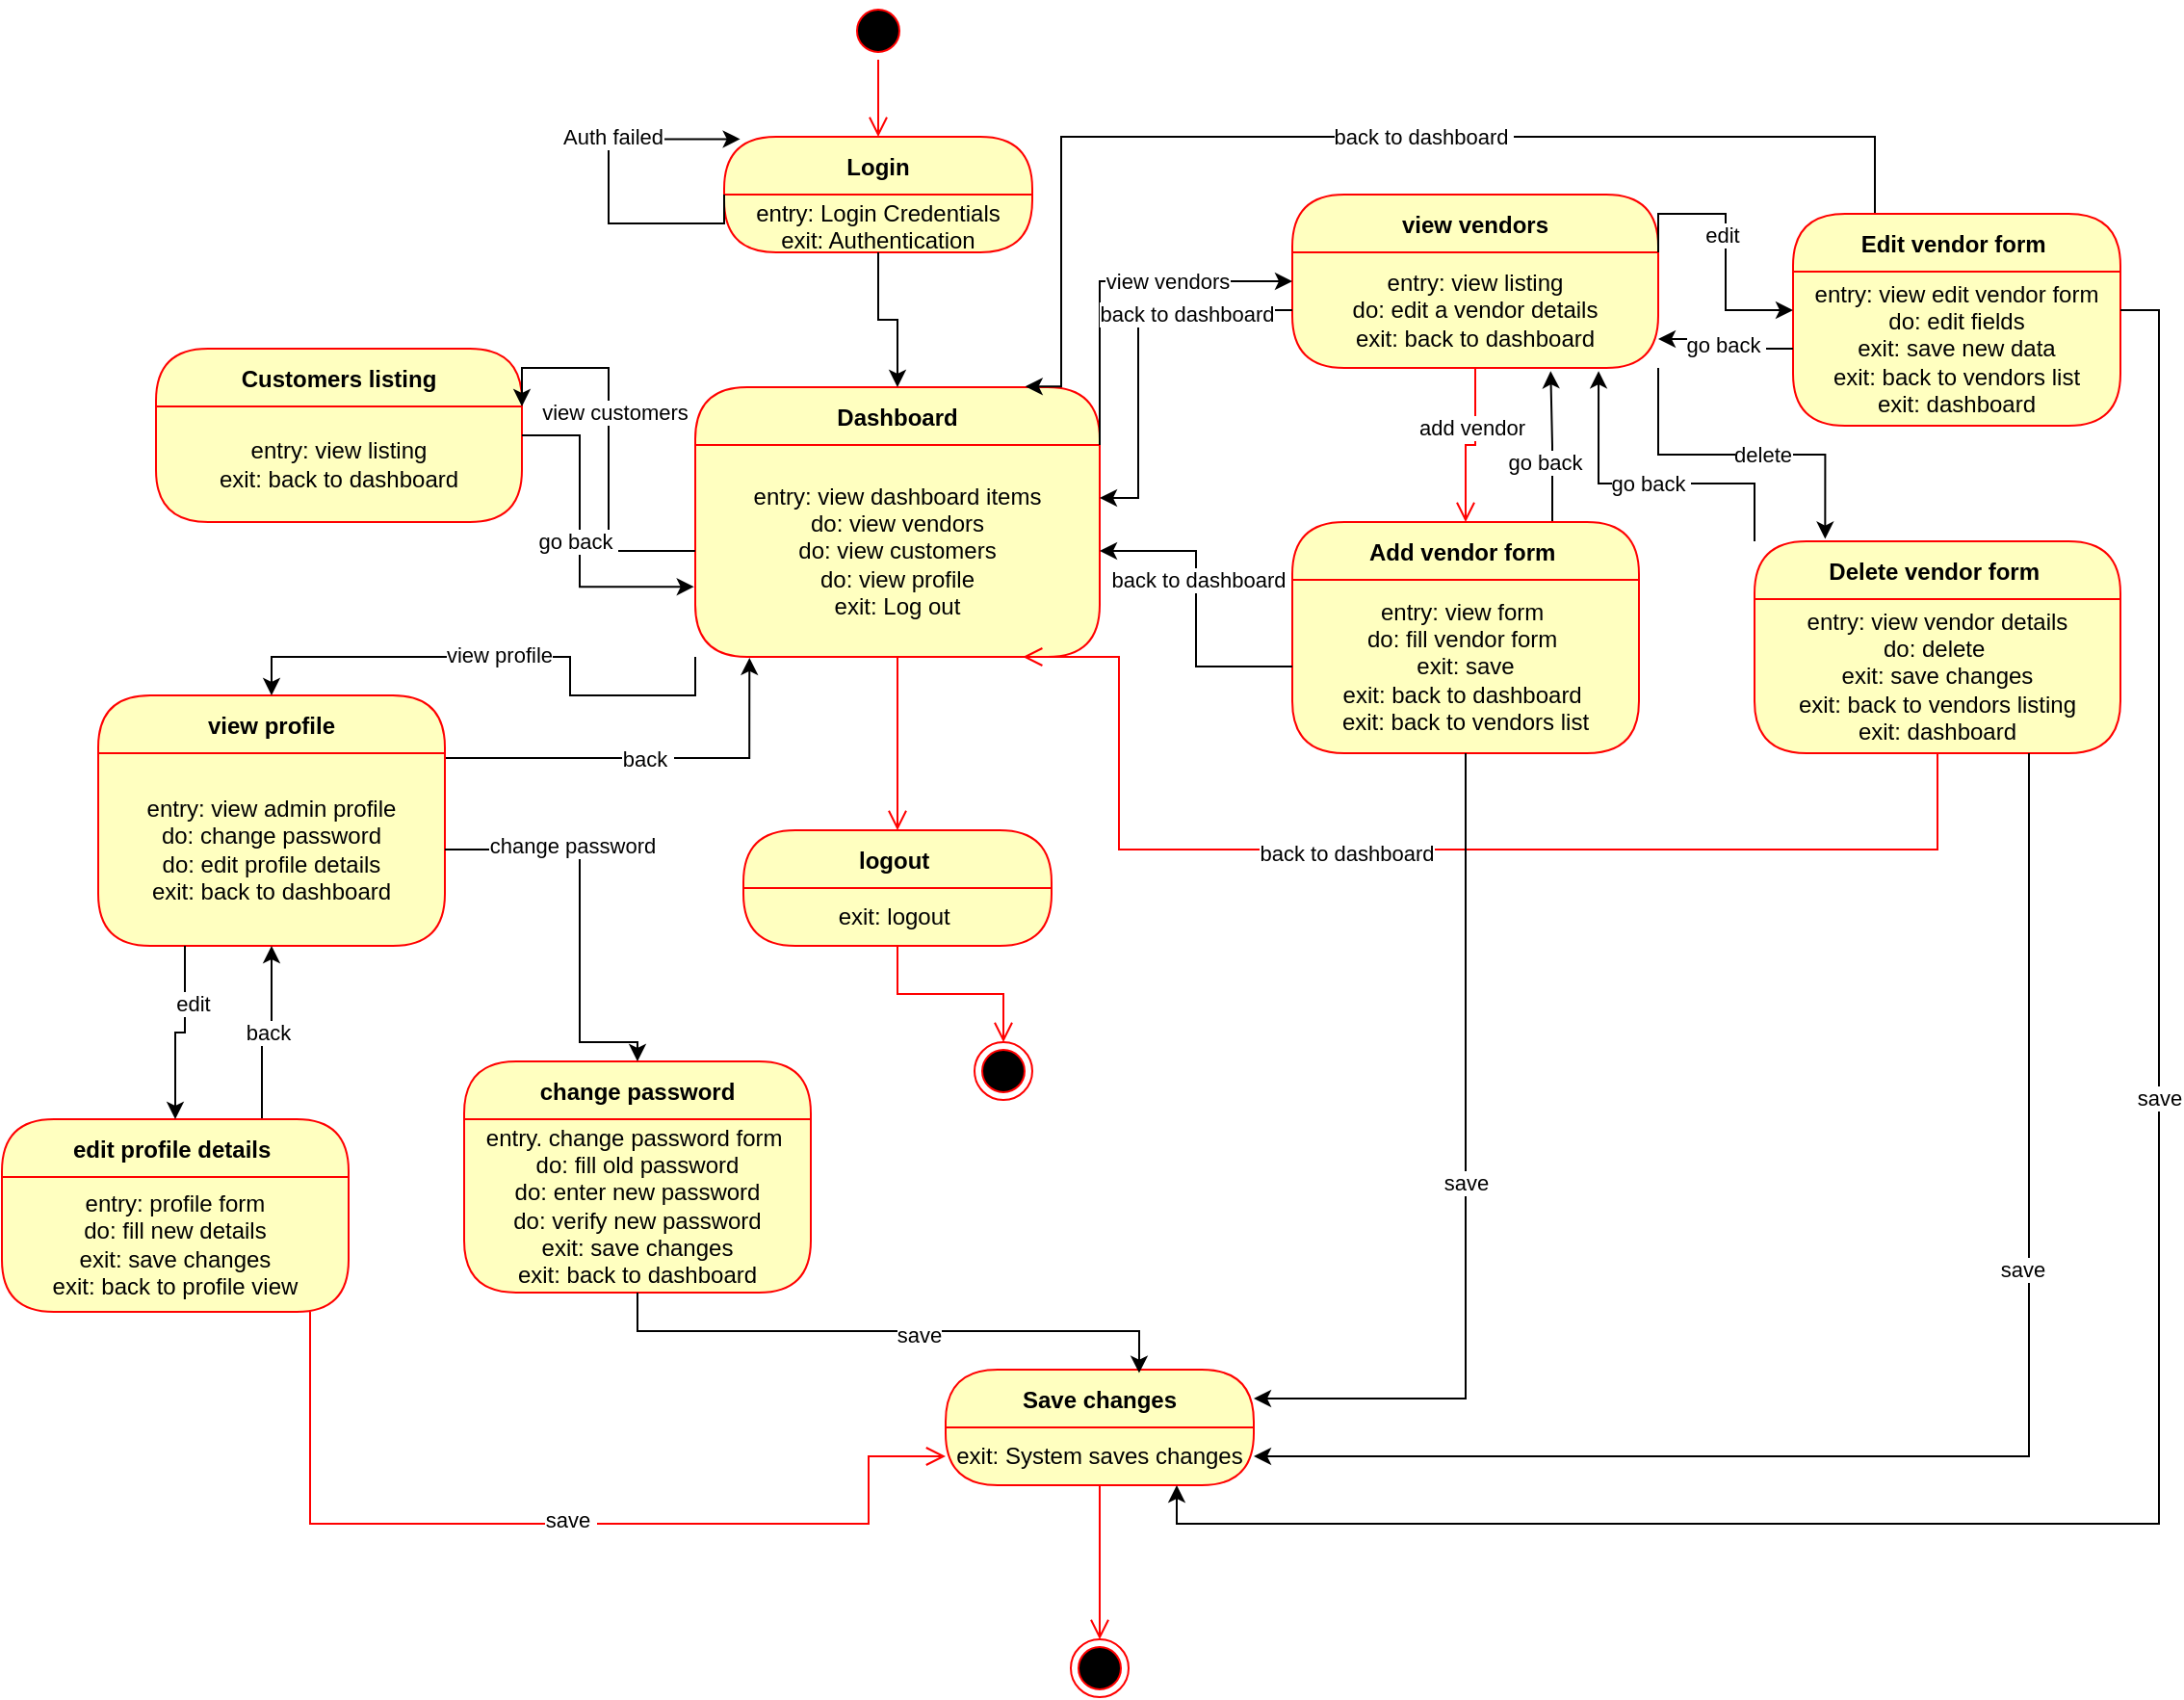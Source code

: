 <mxfile version="21.3.6" type="google">
  <diagram name="Page-1" id="hFnlHsqhcs--l077WpUO">
    <mxGraphModel grid="1" page="1" gridSize="10" guides="1" tooltips="1" connect="1" arrows="1" fold="1" pageScale="1" pageWidth="850" pageHeight="1100" math="0" shadow="0">
      <root>
        <mxCell id="0" />
        <mxCell id="1" parent="0" />
        <mxCell id="07wMCSE9xlJABw34Jzyn-1" value="" style="ellipse;html=1;shape=startState;fillColor=#000000;strokeColor=#ff0000;" vertex="1" parent="1">
          <mxGeometry x="410" y="20" width="30" height="30" as="geometry" />
        </mxCell>
        <mxCell id="07wMCSE9xlJABw34Jzyn-2" value="" style="edgeStyle=orthogonalEdgeStyle;html=1;verticalAlign=bottom;endArrow=open;endSize=8;strokeColor=#ff0000;rounded=0;" edge="1" parent="1" source="07wMCSE9xlJABw34Jzyn-1" target="07wMCSE9xlJABw34Jzyn-3">
          <mxGeometry relative="1" as="geometry">
            <mxPoint x="165" y="100" as="targetPoint" />
          </mxGeometry>
        </mxCell>
        <mxCell id="07wMCSE9xlJABw34Jzyn-3" value="Login" style="swimlane;fontStyle=1;align=center;verticalAlign=middle;childLayout=stackLayout;horizontal=1;startSize=30;horizontalStack=0;resizeParent=0;resizeLast=1;container=0;fontColor=#000000;collapsible=0;rounded=1;arcSize=30;strokeColor=#ff0000;fillColor=#ffffc0;swimlaneFillColor=#ffffc0;dropTarget=0;" vertex="1" parent="1">
          <mxGeometry x="345" y="90" width="160" height="60" as="geometry" />
        </mxCell>
        <mxCell id="07wMCSE9xlJABw34Jzyn-4" style="edgeStyle=orthogonalEdgeStyle;rounded=0;orthogonalLoop=1;jettySize=auto;html=1;exitX=0;exitY=0;exitDx=0;exitDy=0;entryX=0.052;entryY=0.02;entryDx=0;entryDy=0;entryPerimeter=0;" edge="1" parent="07wMCSE9xlJABw34Jzyn-3" source="07wMCSE9xlJABw34Jzyn-6" target="07wMCSE9xlJABw34Jzyn-3">
          <mxGeometry relative="1" as="geometry">
            <Array as="points">
              <mxPoint y="45" />
              <mxPoint x="-60" y="45" />
              <mxPoint x="-60" y="1" />
            </Array>
          </mxGeometry>
        </mxCell>
        <mxCell id="07wMCSE9xlJABw34Jzyn-5" value="Auth failed" style="edgeLabel;html=1;align=center;verticalAlign=middle;resizable=0;points=[];" connectable="0" vertex="1" parent="07wMCSE9xlJABw34Jzyn-4">
          <mxGeometry x="0.294" y="1" relative="1" as="geometry">
            <mxPoint as="offset" />
          </mxGeometry>
        </mxCell>
        <mxCell id="07wMCSE9xlJABw34Jzyn-6" value="entry: Login Credentials&lt;br&gt;exit: Authentication succesful&amp;nbsp;" style="text;html=1;strokeColor=none;fillColor=none;align=center;verticalAlign=middle;spacingLeft=4;spacingRight=4;whiteSpace=wrap;overflow=hidden;rotatable=0;fontColor=#000000;" vertex="1" parent="07wMCSE9xlJABw34Jzyn-3">
          <mxGeometry y="30" width="160" height="30" as="geometry" />
        </mxCell>
        <mxCell id="07wMCSE9xlJABw34Jzyn-8" value="Dashboard" style="swimlane;fontStyle=1;align=center;verticalAlign=middle;childLayout=stackLayout;horizontal=1;startSize=30;horizontalStack=0;resizeParent=0;resizeLast=1;container=0;fontColor=#000000;collapsible=0;rounded=1;arcSize=30;strokeColor=#ff0000;fillColor=#ffffc0;swimlaneFillColor=#ffffc0;dropTarget=0;" vertex="1" parent="1">
          <mxGeometry x="330" y="220" width="210" height="140" as="geometry" />
        </mxCell>
        <mxCell id="07wMCSE9xlJABw34Jzyn-9" value="entry: view dashboard items&lt;br&gt;do: view vendors&lt;br&gt;do: view customers&lt;br&gt;do: view profile&lt;br&gt;exit: Log out" style="text;html=1;strokeColor=none;fillColor=none;align=center;verticalAlign=middle;spacingLeft=4;spacingRight=4;whiteSpace=wrap;overflow=hidden;rotatable=0;fontColor=#000000;" vertex="1" parent="07wMCSE9xlJABw34Jzyn-8">
          <mxGeometry y="30" width="210" height="110" as="geometry" />
        </mxCell>
        <mxCell id="07wMCSE9xlJABw34Jzyn-10" value="" style="edgeStyle=orthogonalEdgeStyle;html=1;verticalAlign=bottom;endArrow=open;endSize=8;strokeColor=#ff0000;rounded=0;" edge="1" parent="1" source="07wMCSE9xlJABw34Jzyn-8" target="07wMCSE9xlJABw34Jzyn-92">
          <mxGeometry relative="1" as="geometry">
            <mxPoint x="425" y="420" as="targetPoint" />
            <Array as="points" />
          </mxGeometry>
        </mxCell>
        <mxCell id="07wMCSE9xlJABw34Jzyn-11" style="edgeStyle=orthogonalEdgeStyle;rounded=0;orthogonalLoop=1;jettySize=auto;html=1;exitX=0.5;exitY=1;exitDx=0;exitDy=0;" edge="1" parent="1" source="07wMCSE9xlJABw34Jzyn-6" target="07wMCSE9xlJABw34Jzyn-8">
          <mxGeometry relative="1" as="geometry" />
        </mxCell>
        <mxCell id="07wMCSE9xlJABw34Jzyn-29" style="edgeStyle=orthogonalEdgeStyle;rounded=0;orthogonalLoop=1;jettySize=auto;html=1;exitX=0.75;exitY=0;exitDx=0;exitDy=0;entryX=0.706;entryY=1.027;entryDx=0;entryDy=0;entryPerimeter=0;" edge="1" parent="1" source="07wMCSE9xlJABw34Jzyn-12" target="07wMCSE9xlJABw34Jzyn-20">
          <mxGeometry relative="1" as="geometry" />
        </mxCell>
        <mxCell id="07wMCSE9xlJABw34Jzyn-53" value="go back" style="edgeLabel;html=1;align=center;verticalAlign=middle;resizable=0;points=[];" connectable="0" vertex="1" parent="07wMCSE9xlJABw34Jzyn-29">
          <mxGeometry x="-0.218" y="4" relative="1" as="geometry">
            <mxPoint as="offset" />
          </mxGeometry>
        </mxCell>
        <mxCell id="07wMCSE9xlJABw34Jzyn-12" value="Add vendor form " style="swimlane;fontStyle=1;align=center;verticalAlign=middle;childLayout=stackLayout;horizontal=1;startSize=30;horizontalStack=0;resizeParent=0;resizeLast=1;container=0;fontColor=#000000;collapsible=0;rounded=1;arcSize=30;strokeColor=#ff0000;fillColor=#ffffc0;swimlaneFillColor=#ffffc0;dropTarget=0;" vertex="1" parent="1">
          <mxGeometry x="640" y="290" width="180" height="120" as="geometry" />
        </mxCell>
        <mxCell id="07wMCSE9xlJABw34Jzyn-13" value="entry: view form&amp;nbsp;&lt;br&gt;do: fill vendor form&amp;nbsp;&lt;br&gt;exit: save&lt;br&gt;exit: back to dashboard&amp;nbsp;&lt;br&gt;exit: back to vendors list" style="text;html=1;strokeColor=none;fillColor=none;align=center;verticalAlign=middle;spacingLeft=4;spacingRight=4;whiteSpace=wrap;overflow=hidden;rotatable=0;fontColor=#000000;" vertex="1" parent="07wMCSE9xlJABw34Jzyn-12">
          <mxGeometry y="30" width="180" height="90" as="geometry" />
        </mxCell>
        <mxCell id="07wMCSE9xlJABw34Jzyn-19" value="view vendors" style="swimlane;fontStyle=1;align=center;verticalAlign=middle;childLayout=stackLayout;horizontal=1;startSize=30;horizontalStack=0;resizeParent=0;resizeLast=1;container=0;fontColor=#000000;collapsible=0;rounded=1;arcSize=30;strokeColor=#ff0000;fillColor=#ffffc0;swimlaneFillColor=#ffffc0;dropTarget=0;" vertex="1" parent="1">
          <mxGeometry x="640" y="120" width="190" height="90" as="geometry" />
        </mxCell>
        <mxCell id="07wMCSE9xlJABw34Jzyn-20" value="entry: view listing&lt;br&gt;do: edit a vendor details&lt;br&gt;exit: back to dashboard" style="text;html=1;strokeColor=none;fillColor=none;align=center;verticalAlign=middle;spacingLeft=4;spacingRight=4;whiteSpace=wrap;overflow=hidden;rotatable=0;fontColor=#000000;" vertex="1" parent="07wMCSE9xlJABw34Jzyn-19">
          <mxGeometry y="30" width="190" height="60" as="geometry" />
        </mxCell>
        <mxCell id="07wMCSE9xlJABw34Jzyn-21" value="add vendor" style="edgeStyle=orthogonalEdgeStyle;html=1;verticalAlign=bottom;endArrow=open;endSize=8;strokeColor=#ff0000;rounded=0;entryX=0.5;entryY=0;entryDx=0;entryDy=0;" edge="1" parent="1" source="07wMCSE9xlJABw34Jzyn-19" target="07wMCSE9xlJABw34Jzyn-12">
          <mxGeometry relative="1" as="geometry">
            <mxPoint x="720" y="280" as="targetPoint" />
          </mxGeometry>
        </mxCell>
        <mxCell id="07wMCSE9xlJABw34Jzyn-26" style="edgeStyle=orthogonalEdgeStyle;rounded=0;orthogonalLoop=1;jettySize=auto;html=1;exitX=1;exitY=0;exitDx=0;exitDy=0;entryX=0;entryY=0.25;entryDx=0;entryDy=0;" edge="1" parent="1" source="07wMCSE9xlJABw34Jzyn-9" target="07wMCSE9xlJABw34Jzyn-20">
          <mxGeometry relative="1" as="geometry" />
        </mxCell>
        <mxCell id="07wMCSE9xlJABw34Jzyn-49" value="view vendors" style="edgeLabel;html=1;align=center;verticalAlign=middle;resizable=0;points=[];" connectable="0" vertex="1" parent="07wMCSE9xlJABw34Jzyn-26">
          <mxGeometry x="0.297" relative="1" as="geometry">
            <mxPoint as="offset" />
          </mxGeometry>
        </mxCell>
        <mxCell id="07wMCSE9xlJABw34Jzyn-27" style="edgeStyle=orthogonalEdgeStyle;rounded=0;orthogonalLoop=1;jettySize=auto;html=1;exitX=0;exitY=0.5;exitDx=0;exitDy=0;entryX=1;entryY=0.25;entryDx=0;entryDy=0;" edge="1" parent="1" source="07wMCSE9xlJABw34Jzyn-20" target="07wMCSE9xlJABw34Jzyn-9">
          <mxGeometry relative="1" as="geometry">
            <Array as="points">
              <mxPoint x="560" y="180" />
              <mxPoint x="560" y="278" />
            </Array>
          </mxGeometry>
        </mxCell>
        <mxCell id="07wMCSE9xlJABw34Jzyn-50" value="back to dashboard" style="edgeLabel;html=1;align=center;verticalAlign=middle;resizable=0;points=[];" connectable="0" vertex="1" parent="07wMCSE9xlJABw34Jzyn-27">
          <mxGeometry x="-0.443" y="2" relative="1" as="geometry">
            <mxPoint as="offset" />
          </mxGeometry>
        </mxCell>
        <mxCell id="07wMCSE9xlJABw34Jzyn-30" style="edgeStyle=orthogonalEdgeStyle;rounded=0;orthogonalLoop=1;jettySize=auto;html=1;exitX=0;exitY=0.5;exitDx=0;exitDy=0;entryX=1;entryY=0.5;entryDx=0;entryDy=0;" edge="1" parent="1" source="07wMCSE9xlJABw34Jzyn-13" target="07wMCSE9xlJABw34Jzyn-9">
          <mxGeometry relative="1" as="geometry" />
        </mxCell>
        <mxCell id="07wMCSE9xlJABw34Jzyn-51" value="back to dashboard" style="edgeLabel;html=1;align=center;verticalAlign=middle;resizable=0;points=[];" connectable="0" vertex="1" parent="07wMCSE9xlJABw34Jzyn-30">
          <mxGeometry x="0.188" y="-1" relative="1" as="geometry">
            <mxPoint as="offset" />
          </mxGeometry>
        </mxCell>
        <mxCell id="07wMCSE9xlJABw34Jzyn-36" style="edgeStyle=orthogonalEdgeStyle;rounded=0;orthogonalLoop=1;jettySize=auto;html=1;exitX=0.25;exitY=0;exitDx=0;exitDy=0;entryX=0.816;entryY=-0.003;entryDx=0;entryDy=0;entryPerimeter=0;" edge="1" parent="1" source="07wMCSE9xlJABw34Jzyn-31" target="07wMCSE9xlJABw34Jzyn-8">
          <mxGeometry relative="1" as="geometry">
            <Array as="points">
              <mxPoint x="943" y="90" />
              <mxPoint x="520" y="90" />
              <mxPoint x="520" y="220" />
            </Array>
          </mxGeometry>
        </mxCell>
        <mxCell id="07wMCSE9xlJABw34Jzyn-37" value="back to dashboard&amp;nbsp;" style="edgeLabel;html=1;align=center;verticalAlign=middle;resizable=0;points=[];" connectable="0" vertex="1" parent="07wMCSE9xlJABw34Jzyn-36">
          <mxGeometry x="-0.098" relative="1" as="geometry">
            <mxPoint x="1" as="offset" />
          </mxGeometry>
        </mxCell>
        <mxCell id="07wMCSE9xlJABw34Jzyn-31" value="Edit vendor form " style="swimlane;fontStyle=1;align=center;verticalAlign=middle;childLayout=stackLayout;horizontal=1;startSize=30;horizontalStack=0;resizeParent=0;resizeLast=1;container=0;fontColor=#000000;collapsible=0;rounded=1;arcSize=30;strokeColor=#ff0000;fillColor=#ffffc0;swimlaneFillColor=#ffffc0;dropTarget=0;" vertex="1" parent="1">
          <mxGeometry x="900" y="130" width="170" height="110" as="geometry" />
        </mxCell>
        <mxCell id="07wMCSE9xlJABw34Jzyn-32" value="entry: view edit vendor form&lt;br&gt;do: edit fields&lt;br&gt;exit: save new data&lt;br&gt;exit: back to vendors list&lt;br&gt;exit: dashboard" style="text;html=1;strokeColor=none;fillColor=none;align=center;verticalAlign=middle;spacingLeft=4;spacingRight=4;whiteSpace=wrap;overflow=hidden;rotatable=0;fontColor=#000000;" vertex="1" parent="07wMCSE9xlJABw34Jzyn-31">
          <mxGeometry y="30" width="170" height="80" as="geometry" />
        </mxCell>
        <mxCell id="07wMCSE9xlJABw34Jzyn-34" style="edgeStyle=orthogonalEdgeStyle;rounded=0;orthogonalLoop=1;jettySize=auto;html=1;exitX=1;exitY=0;exitDx=0;exitDy=0;entryX=0;entryY=0.25;entryDx=0;entryDy=0;" edge="1" parent="1" source="07wMCSE9xlJABw34Jzyn-20" target="07wMCSE9xlJABw34Jzyn-32">
          <mxGeometry relative="1" as="geometry" />
        </mxCell>
        <mxCell id="07wMCSE9xlJABw34Jzyn-54" value="edit" style="edgeLabel;html=1;align=center;verticalAlign=middle;resizable=0;points=[];" connectable="0" vertex="1" parent="07wMCSE9xlJABw34Jzyn-34">
          <mxGeometry x="-0.057" y="-2" relative="1" as="geometry">
            <mxPoint as="offset" />
          </mxGeometry>
        </mxCell>
        <mxCell id="07wMCSE9xlJABw34Jzyn-35" value="go back&amp;nbsp;" style="edgeStyle=orthogonalEdgeStyle;rounded=0;orthogonalLoop=1;jettySize=auto;html=1;exitX=0;exitY=0.5;exitDx=0;exitDy=0;entryX=1;entryY=0.75;entryDx=0;entryDy=0;" edge="1" parent="1" source="07wMCSE9xlJABw34Jzyn-32" target="07wMCSE9xlJABw34Jzyn-20">
          <mxGeometry relative="1" as="geometry" />
        </mxCell>
        <mxCell id="07wMCSE9xlJABw34Jzyn-42" value="go back&amp;nbsp;" style="edgeStyle=orthogonalEdgeStyle;rounded=0;orthogonalLoop=1;jettySize=auto;html=1;exitX=0;exitY=0;exitDx=0;exitDy=0;entryX=0.837;entryY=1.027;entryDx=0;entryDy=0;entryPerimeter=0;" edge="1" parent="1" source="07wMCSE9xlJABw34Jzyn-38" target="07wMCSE9xlJABw34Jzyn-20">
          <mxGeometry relative="1" as="geometry">
            <Array as="points">
              <mxPoint x="880" y="270" />
              <mxPoint x="799" y="270" />
            </Array>
          </mxGeometry>
        </mxCell>
        <mxCell id="07wMCSE9xlJABw34Jzyn-38" value="Delete vendor form " style="swimlane;fontStyle=1;align=center;verticalAlign=middle;childLayout=stackLayout;horizontal=1;startSize=30;horizontalStack=0;resizeParent=0;resizeLast=1;container=0;fontColor=#000000;collapsible=0;rounded=1;arcSize=30;strokeColor=#ff0000;fillColor=#ffffc0;swimlaneFillColor=#ffffc0;dropTarget=0;" vertex="1" parent="1">
          <mxGeometry x="880" y="300" width="190" height="110" as="geometry" />
        </mxCell>
        <mxCell id="07wMCSE9xlJABw34Jzyn-39" value="entry: view vendor details&lt;br&gt;do: delete&amp;nbsp;&lt;br&gt;exit: save changes&lt;br&gt;exit: back to vendors listing&lt;br&gt;exit: dashboard" style="text;html=1;strokeColor=none;fillColor=none;align=center;verticalAlign=middle;spacingLeft=4;spacingRight=4;whiteSpace=wrap;overflow=hidden;rotatable=0;fontColor=#000000;" vertex="1" parent="07wMCSE9xlJABw34Jzyn-38">
          <mxGeometry y="30" width="190" height="80" as="geometry" />
        </mxCell>
        <mxCell id="07wMCSE9xlJABw34Jzyn-40" value="" style="edgeStyle=orthogonalEdgeStyle;html=1;verticalAlign=bottom;endArrow=open;endSize=8;strokeColor=#ff0000;rounded=0;entryX=0.81;entryY=1;entryDx=0;entryDy=0;entryPerimeter=0;" edge="1" parent="1" source="07wMCSE9xlJABw34Jzyn-38" target="07wMCSE9xlJABw34Jzyn-9">
          <mxGeometry relative="1" as="geometry">
            <mxPoint x="720" y="510" as="targetPoint" />
            <Array as="points">
              <mxPoint x="975" y="460" />
              <mxPoint x="550" y="460" />
              <mxPoint x="550" y="360" />
            </Array>
          </mxGeometry>
        </mxCell>
        <mxCell id="07wMCSE9xlJABw34Jzyn-52" value="back to dashboard" style="edgeLabel;html=1;align=center;verticalAlign=middle;resizable=0;points=[];" connectable="0" vertex="1" parent="07wMCSE9xlJABw34Jzyn-40">
          <mxGeometry x="0.143" y="2" relative="1" as="geometry">
            <mxPoint as="offset" />
          </mxGeometry>
        </mxCell>
        <mxCell id="07wMCSE9xlJABw34Jzyn-41" style="edgeStyle=orthogonalEdgeStyle;rounded=0;orthogonalLoop=1;jettySize=auto;html=1;exitX=1;exitY=1;exitDx=0;exitDy=0;entryX=0.193;entryY=-0.011;entryDx=0;entryDy=0;entryPerimeter=0;" edge="1" parent="1" source="07wMCSE9xlJABw34Jzyn-20" target="07wMCSE9xlJABw34Jzyn-38">
          <mxGeometry relative="1" as="geometry" />
        </mxCell>
        <mxCell id="07wMCSE9xlJABw34Jzyn-55" value="delete" style="edgeLabel;html=1;align=center;verticalAlign=middle;resizable=0;points=[];" connectable="0" vertex="1" parent="07wMCSE9xlJABw34Jzyn-41">
          <mxGeometry x="0.128" relative="1" as="geometry">
            <mxPoint as="offset" />
          </mxGeometry>
        </mxCell>
        <mxCell id="07wMCSE9xlJABw34Jzyn-43" value="Customers listing" style="swimlane;fontStyle=1;align=center;verticalAlign=middle;childLayout=stackLayout;horizontal=1;startSize=30;horizontalStack=0;resizeParent=0;resizeLast=1;container=0;fontColor=#000000;collapsible=0;rounded=1;arcSize=30;strokeColor=#ff0000;fillColor=#ffffc0;swimlaneFillColor=#ffffc0;dropTarget=0;" vertex="1" parent="1">
          <mxGeometry x="50" y="200" width="190" height="90" as="geometry" />
        </mxCell>
        <mxCell id="07wMCSE9xlJABw34Jzyn-44" value="entry: view listing&lt;br&gt;exit: back to dashboard" style="text;html=1;strokeColor=none;fillColor=none;align=center;verticalAlign=middle;spacingLeft=4;spacingRight=4;whiteSpace=wrap;overflow=hidden;rotatable=0;fontColor=#000000;" vertex="1" parent="07wMCSE9xlJABw34Jzyn-43">
          <mxGeometry y="30" width="190" height="60" as="geometry" />
        </mxCell>
        <mxCell id="07wMCSE9xlJABw34Jzyn-45" value="entry: view listing&lt;br&gt;do: edit a vendor details&lt;br&gt;exit: back to dashboard" style="text;html=1;strokeColor=none;fillColor=none;align=center;verticalAlign=middle;spacingLeft=4;spacingRight=4;whiteSpace=wrap;overflow=hidden;rotatable=0;fontColor=#000000;" vertex="1" parent="07wMCSE9xlJABw34Jzyn-43">
          <mxGeometry y="90" width="190" as="geometry" />
        </mxCell>
        <mxCell id="07wMCSE9xlJABw34Jzyn-46" style="edgeStyle=orthogonalEdgeStyle;rounded=0;orthogonalLoop=1;jettySize=auto;html=1;exitX=0;exitY=0.5;exitDx=0;exitDy=0;entryX=1;entryY=0;entryDx=0;entryDy=0;" edge="1" parent="1" source="07wMCSE9xlJABw34Jzyn-9" target="07wMCSE9xlJABw34Jzyn-44">
          <mxGeometry relative="1" as="geometry" />
        </mxCell>
        <mxCell id="07wMCSE9xlJABw34Jzyn-56" value="view customers" style="edgeLabel;html=1;align=center;verticalAlign=middle;resizable=0;points=[];" connectable="0" vertex="1" parent="07wMCSE9xlJABw34Jzyn-46">
          <mxGeometry x="0.145" y="-3" relative="1" as="geometry">
            <mxPoint as="offset" />
          </mxGeometry>
        </mxCell>
        <mxCell id="07wMCSE9xlJABw34Jzyn-48" style="edgeStyle=orthogonalEdgeStyle;rounded=0;orthogonalLoop=1;jettySize=auto;html=1;exitX=1;exitY=0.25;exitDx=0;exitDy=0;entryX=-0.003;entryY=0.669;entryDx=0;entryDy=0;entryPerimeter=0;" edge="1" parent="1" source="07wMCSE9xlJABw34Jzyn-44" target="07wMCSE9xlJABw34Jzyn-9">
          <mxGeometry relative="1" as="geometry">
            <Array as="points">
              <mxPoint x="270" y="245" />
              <mxPoint x="270" y="324" />
            </Array>
          </mxGeometry>
        </mxCell>
        <mxCell id="07wMCSE9xlJABw34Jzyn-57" value="go back&amp;nbsp;" style="edgeLabel;html=1;align=center;verticalAlign=middle;resizable=0;points=[];" connectable="0" vertex="1" parent="07wMCSE9xlJABw34Jzyn-48">
          <mxGeometry x="0.007" y="-1" relative="1" as="geometry">
            <mxPoint as="offset" />
          </mxGeometry>
        </mxCell>
        <mxCell id="07wMCSE9xlJABw34Jzyn-62" value="back&amp;nbsp;" style="edgeStyle=orthogonalEdgeStyle;rounded=0;orthogonalLoop=1;jettySize=auto;html=1;exitX=1;exitY=0.25;exitDx=0;exitDy=0;entryX=0.134;entryY=1.004;entryDx=0;entryDy=0;entryPerimeter=0;" edge="1" parent="1" source="07wMCSE9xlJABw34Jzyn-58" target="07wMCSE9xlJABw34Jzyn-9">
          <mxGeometry relative="1" as="geometry" />
        </mxCell>
        <mxCell id="07wMCSE9xlJABw34Jzyn-58" value="view profile" style="swimlane;fontStyle=1;align=center;verticalAlign=middle;childLayout=stackLayout;horizontal=1;startSize=30;horizontalStack=0;resizeParent=0;resizeLast=1;container=0;fontColor=#000000;collapsible=0;rounded=1;arcSize=30;strokeColor=#ff0000;fillColor=#ffffc0;swimlaneFillColor=#ffffc0;dropTarget=0;" vertex="1" parent="1">
          <mxGeometry x="20" y="380" width="180" height="130" as="geometry" />
        </mxCell>
        <mxCell id="07wMCSE9xlJABw34Jzyn-59" value="entry: view admin profile&lt;br&gt;do: change password&lt;br&gt;do: edit profile details&lt;br&gt;exit: back to dashboard" style="text;html=1;strokeColor=none;fillColor=none;align=center;verticalAlign=middle;spacingLeft=4;spacingRight=4;whiteSpace=wrap;overflow=hidden;rotatable=0;fontColor=#000000;" vertex="1" parent="07wMCSE9xlJABw34Jzyn-58">
          <mxGeometry y="30" width="180" height="100" as="geometry" />
        </mxCell>
        <mxCell id="07wMCSE9xlJABw34Jzyn-61" style="edgeStyle=orthogonalEdgeStyle;rounded=0;orthogonalLoop=1;jettySize=auto;html=1;exitX=0;exitY=1;exitDx=0;exitDy=0;" edge="1" parent="1" source="07wMCSE9xlJABw34Jzyn-9" target="07wMCSE9xlJABw34Jzyn-58">
          <mxGeometry relative="1" as="geometry" />
        </mxCell>
        <mxCell id="07wMCSE9xlJABw34Jzyn-63" value="view profile" style="edgeLabel;html=1;align=center;verticalAlign=middle;resizable=0;points=[];" connectable="0" vertex="1" parent="07wMCSE9xlJABw34Jzyn-61">
          <mxGeometry x="0.016" y="-1" relative="1" as="geometry">
            <mxPoint as="offset" />
          </mxGeometry>
        </mxCell>
        <mxCell id="07wMCSE9xlJABw34Jzyn-64" value="Save changes" style="swimlane;fontStyle=1;align=center;verticalAlign=middle;childLayout=stackLayout;horizontal=1;startSize=30;horizontalStack=0;resizeParent=0;resizeLast=1;container=0;fontColor=#000000;collapsible=0;rounded=1;arcSize=30;strokeColor=#ff0000;fillColor=#ffffc0;swimlaneFillColor=#ffffc0;dropTarget=0;" vertex="1" parent="1">
          <mxGeometry x="460" y="730" width="160" height="60" as="geometry" />
        </mxCell>
        <mxCell id="07wMCSE9xlJABw34Jzyn-65" value="exit: System saves changes" style="text;html=1;strokeColor=none;fillColor=none;align=center;verticalAlign=middle;spacingLeft=4;spacingRight=4;whiteSpace=wrap;overflow=hidden;rotatable=0;fontColor=#000000;" vertex="1" parent="07wMCSE9xlJABw34Jzyn-64">
          <mxGeometry y="30" width="160" height="30" as="geometry" />
        </mxCell>
        <mxCell id="07wMCSE9xlJABw34Jzyn-66" value="" style="edgeStyle=orthogonalEdgeStyle;html=1;verticalAlign=bottom;endArrow=open;endSize=8;strokeColor=#ff0000;rounded=0;entryX=0.5;entryY=0;entryDx=0;entryDy=0;" edge="1" parent="1" source="07wMCSE9xlJABw34Jzyn-64" target="07wMCSE9xlJABw34Jzyn-74">
          <mxGeometry relative="1" as="geometry">
            <mxPoint x="150" y="840" as="targetPoint" />
          </mxGeometry>
        </mxCell>
        <mxCell id="07wMCSE9xlJABw34Jzyn-69" value="save" style="edgeStyle=orthogonalEdgeStyle;rounded=0;orthogonalLoop=1;jettySize=auto;html=1;exitX=0.5;exitY=1;exitDx=0;exitDy=0;entryX=1;entryY=0.25;entryDx=0;entryDy=0;" edge="1" parent="1" source="07wMCSE9xlJABw34Jzyn-13" target="07wMCSE9xlJABw34Jzyn-64">
          <mxGeometry relative="1" as="geometry" />
        </mxCell>
        <mxCell id="07wMCSE9xlJABw34Jzyn-70" style="edgeStyle=orthogonalEdgeStyle;rounded=0;orthogonalLoop=1;jettySize=auto;html=1;exitX=0.75;exitY=1;exitDx=0;exitDy=0;entryX=1;entryY=0.5;entryDx=0;entryDy=0;" edge="1" parent="1" source="07wMCSE9xlJABw34Jzyn-39" target="07wMCSE9xlJABw34Jzyn-65">
          <mxGeometry relative="1" as="geometry" />
        </mxCell>
        <mxCell id="07wMCSE9xlJABw34Jzyn-72" value="save" style="edgeLabel;html=1;align=center;verticalAlign=middle;resizable=0;points=[];" connectable="0" vertex="1" parent="07wMCSE9xlJABw34Jzyn-70">
          <mxGeometry x="-0.301" y="-4" relative="1" as="geometry">
            <mxPoint as="offset" />
          </mxGeometry>
        </mxCell>
        <mxCell id="07wMCSE9xlJABw34Jzyn-71" style="edgeStyle=orthogonalEdgeStyle;rounded=0;orthogonalLoop=1;jettySize=auto;html=1;exitX=1;exitY=0.25;exitDx=0;exitDy=0;entryX=0.75;entryY=1;entryDx=0;entryDy=0;" edge="1" parent="1" source="07wMCSE9xlJABw34Jzyn-32" target="07wMCSE9xlJABw34Jzyn-65">
          <mxGeometry relative="1" as="geometry" />
        </mxCell>
        <mxCell id="07wMCSE9xlJABw34Jzyn-73" value="save" style="edgeLabel;html=1;align=center;verticalAlign=middle;resizable=0;points=[];" connectable="0" vertex="1" parent="07wMCSE9xlJABw34Jzyn-71">
          <mxGeometry x="-0.274" relative="1" as="geometry">
            <mxPoint as="offset" />
          </mxGeometry>
        </mxCell>
        <mxCell id="07wMCSE9xlJABw34Jzyn-74" value="" style="ellipse;html=1;shape=endState;fillColor=#000000;strokeColor=#ff0000;" vertex="1" parent="1">
          <mxGeometry x="525" y="870" width="30" height="30" as="geometry" />
        </mxCell>
        <mxCell id="07wMCSE9xlJABw34Jzyn-75" value="change password" style="swimlane;fontStyle=1;align=center;verticalAlign=middle;childLayout=stackLayout;horizontal=1;startSize=30;horizontalStack=0;resizeParent=0;resizeLast=1;container=0;fontColor=#000000;collapsible=0;rounded=1;arcSize=30;strokeColor=#ff0000;fillColor=#ffffc0;swimlaneFillColor=#ffffc0;dropTarget=0;" vertex="1" parent="1">
          <mxGeometry x="210" y="570" width="180" height="120" as="geometry" />
        </mxCell>
        <mxCell id="07wMCSE9xlJABw34Jzyn-76" value="entry. change password form&amp;nbsp;&lt;br&gt;do: fill old password&lt;br style=&quot;border-color: var(--border-color);&quot;&gt;do: enter new password&lt;br style=&quot;border-color: var(--border-color);&quot;&gt;do: verify new password&lt;br style=&quot;border-color: var(--border-color);&quot;&gt;exit: save changes&lt;br style=&quot;border-color: var(--border-color);&quot;&gt;exit: back to dashboard" style="text;html=1;strokeColor=none;fillColor=none;align=center;verticalAlign=middle;spacingLeft=4;spacingRight=4;whiteSpace=wrap;overflow=hidden;rotatable=0;fontColor=#000000;" vertex="1" parent="07wMCSE9xlJABw34Jzyn-75">
          <mxGeometry y="30" width="180" height="90" as="geometry" />
        </mxCell>
        <mxCell id="07wMCSE9xlJABw34Jzyn-78" style="edgeStyle=orthogonalEdgeStyle;rounded=0;orthogonalLoop=1;jettySize=auto;html=1;exitX=0.5;exitY=1;exitDx=0;exitDy=0;entryX=0.628;entryY=0.03;entryDx=0;entryDy=0;entryPerimeter=0;" edge="1" parent="1" source="07wMCSE9xlJABw34Jzyn-76" target="07wMCSE9xlJABw34Jzyn-64">
          <mxGeometry relative="1" as="geometry" />
        </mxCell>
        <mxCell id="07wMCSE9xlJABw34Jzyn-80" value="save" style="edgeLabel;html=1;align=center;verticalAlign=middle;resizable=0;points=[];" connectable="0" vertex="1" parent="07wMCSE9xlJABw34Jzyn-78">
          <mxGeometry x="0.094" y="-2" relative="1" as="geometry">
            <mxPoint as="offset" />
          </mxGeometry>
        </mxCell>
        <mxCell id="07wMCSE9xlJABw34Jzyn-81" style="edgeStyle=orthogonalEdgeStyle;rounded=0;orthogonalLoop=1;jettySize=auto;html=1;exitX=1;exitY=0.5;exitDx=0;exitDy=0;entryX=0.5;entryY=0;entryDx=0;entryDy=0;" edge="1" parent="1" source="07wMCSE9xlJABw34Jzyn-59" target="07wMCSE9xlJABw34Jzyn-75">
          <mxGeometry relative="1" as="geometry">
            <Array as="points">
              <mxPoint x="270" y="460" />
              <mxPoint x="270" y="560" />
              <mxPoint x="300" y="560" />
            </Array>
          </mxGeometry>
        </mxCell>
        <mxCell id="07wMCSE9xlJABw34Jzyn-82" value="change password" style="edgeLabel;html=1;align=center;verticalAlign=middle;resizable=0;points=[];" connectable="0" vertex="1" parent="07wMCSE9xlJABw34Jzyn-81">
          <mxGeometry x="-0.376" y="2" relative="1" as="geometry">
            <mxPoint as="offset" />
          </mxGeometry>
        </mxCell>
        <mxCell id="07wMCSE9xlJABw34Jzyn-90" value="back" style="edgeStyle=orthogonalEdgeStyle;rounded=0;orthogonalLoop=1;jettySize=auto;html=1;exitX=0.75;exitY=0;exitDx=0;exitDy=0;" edge="1" parent="1" source="07wMCSE9xlJABw34Jzyn-83" target="07wMCSE9xlJABw34Jzyn-59">
          <mxGeometry relative="1" as="geometry" />
        </mxCell>
        <mxCell id="07wMCSE9xlJABw34Jzyn-83" value="edit profile details " style="swimlane;fontStyle=1;align=center;verticalAlign=middle;childLayout=stackLayout;horizontal=1;startSize=30;horizontalStack=0;resizeParent=0;resizeLast=1;container=0;fontColor=#000000;collapsible=0;rounded=1;arcSize=30;strokeColor=#ff0000;fillColor=#ffffc0;swimlaneFillColor=#ffffc0;dropTarget=0;" vertex="1" parent="1">
          <mxGeometry x="-30" y="600" width="180" height="100" as="geometry" />
        </mxCell>
        <mxCell id="07wMCSE9xlJABw34Jzyn-84" value="entry: profile form&lt;br&gt;do: fill new details&lt;br&gt;exit: save changes&lt;br&gt;exit: back to profile view" style="text;html=1;strokeColor=none;fillColor=none;align=center;verticalAlign=middle;spacingLeft=4;spacingRight=4;whiteSpace=wrap;overflow=hidden;rotatable=0;fontColor=#000000;" vertex="1" parent="07wMCSE9xlJABw34Jzyn-83">
          <mxGeometry y="30" width="180" height="70" as="geometry" />
        </mxCell>
        <mxCell id="07wMCSE9xlJABw34Jzyn-85" value="" style="edgeStyle=orthogonalEdgeStyle;html=1;verticalAlign=bottom;endArrow=open;endSize=8;strokeColor=#ff0000;rounded=0;entryX=0;entryY=0.75;entryDx=0;entryDy=0;" edge="1" parent="1" source="07wMCSE9xlJABw34Jzyn-83" target="07wMCSE9xlJABw34Jzyn-64">
          <mxGeometry relative="1" as="geometry">
            <mxPoint x="430" y="610" as="targetPoint" />
            <Array as="points">
              <mxPoint x="130" y="810" />
              <mxPoint x="420" y="810" />
              <mxPoint x="420" y="775" />
            </Array>
          </mxGeometry>
        </mxCell>
        <mxCell id="07wMCSE9xlJABw34Jzyn-88" value="save&amp;nbsp;" style="edgeLabel;html=1;align=center;verticalAlign=middle;resizable=0;points=[];" connectable="0" vertex="1" parent="07wMCSE9xlJABw34Jzyn-85">
          <mxGeometry x="0.03" y="2" relative="1" as="geometry">
            <mxPoint as="offset" />
          </mxGeometry>
        </mxCell>
        <mxCell id="07wMCSE9xlJABw34Jzyn-89" style="edgeStyle=orthogonalEdgeStyle;rounded=0;orthogonalLoop=1;jettySize=auto;html=1;exitX=0.25;exitY=1;exitDx=0;exitDy=0;" edge="1" parent="1" source="07wMCSE9xlJABw34Jzyn-59" target="07wMCSE9xlJABw34Jzyn-83">
          <mxGeometry relative="1" as="geometry" />
        </mxCell>
        <mxCell id="07wMCSE9xlJABw34Jzyn-91" value="edit" style="edgeLabel;html=1;align=center;verticalAlign=middle;resizable=0;points=[];" connectable="0" vertex="1" parent="07wMCSE9xlJABw34Jzyn-89">
          <mxGeometry x="-0.374" y="4" relative="1" as="geometry">
            <mxPoint as="offset" />
          </mxGeometry>
        </mxCell>
        <mxCell id="07wMCSE9xlJABw34Jzyn-92" value="logout " style="swimlane;fontStyle=1;align=center;verticalAlign=middle;childLayout=stackLayout;horizontal=1;startSize=30;horizontalStack=0;resizeParent=0;resizeLast=1;container=0;fontColor=#000000;collapsible=0;rounded=1;arcSize=30;strokeColor=#ff0000;fillColor=#ffffc0;swimlaneFillColor=#ffffc0;dropTarget=0;" vertex="1" parent="1">
          <mxGeometry x="355" y="450" width="160" height="60" as="geometry" />
        </mxCell>
        <mxCell id="07wMCSE9xlJABw34Jzyn-93" value="exit: logout&amp;nbsp;" style="text;html=1;strokeColor=none;fillColor=none;align=center;verticalAlign=middle;spacingLeft=4;spacingRight=4;whiteSpace=wrap;overflow=hidden;rotatable=0;fontColor=#000000;" vertex="1" parent="07wMCSE9xlJABw34Jzyn-92">
          <mxGeometry y="30" width="160" height="30" as="geometry" />
        </mxCell>
        <mxCell id="07wMCSE9xlJABw34Jzyn-94" value="" style="edgeStyle=orthogonalEdgeStyle;html=1;verticalAlign=bottom;endArrow=open;endSize=8;strokeColor=#ff0000;rounded=0;" edge="1" parent="1" source="07wMCSE9xlJABw34Jzyn-92" target="07wMCSE9xlJABw34Jzyn-96">
          <mxGeometry relative="1" as="geometry">
            <mxPoint x="490" y="580" as="targetPoint" />
          </mxGeometry>
        </mxCell>
        <mxCell id="07wMCSE9xlJABw34Jzyn-96" value="" style="ellipse;html=1;shape=endState;fillColor=#000000;strokeColor=#ff0000;" vertex="1" parent="1">
          <mxGeometry x="475" y="560" width="30" height="30" as="geometry" />
        </mxCell>
      </root>
    </mxGraphModel>
  </diagram>
</mxfile>

